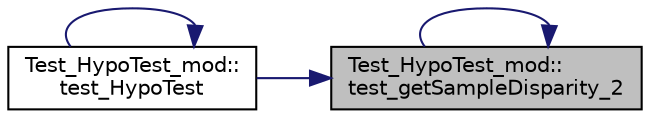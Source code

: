 digraph "Test_HypoTest_mod::test_getSampleDisparity_2"
{
 // LATEX_PDF_SIZE
  edge [fontname="Helvetica",fontsize="10",labelfontname="Helvetica",labelfontsize="10"];
  node [fontname="Helvetica",fontsize="10",shape=record];
  rankdir="RL";
  Node1 [label="Test_HypoTest_mod::\ltest_getSampleDisparity_2",height=0.2,width=0.4,color="black", fillcolor="grey75", style="filled", fontcolor="black",tooltip="Any value of Index smaller than one or larger than the size of the input Point should lead to an erro..."];
  Node1 -> Node1 [dir="back",color="midnightblue",fontsize="10",style="solid",fontname="Helvetica"];
  Node1 -> Node2 [dir="back",color="midnightblue",fontsize="10",style="solid",fontname="Helvetica"];
  Node2 [label="Test_HypoTest_mod::\ltest_HypoTest",height=0.2,width=0.4,color="black", fillcolor="white", style="filled",URL="$namespaceTest__HypoTest__mod.html#acab5f66c2f44c30b11c547d732414a97",tooltip=" "];
  Node2 -> Node2 [dir="back",color="midnightblue",fontsize="10",style="solid",fontname="Helvetica"];
}
